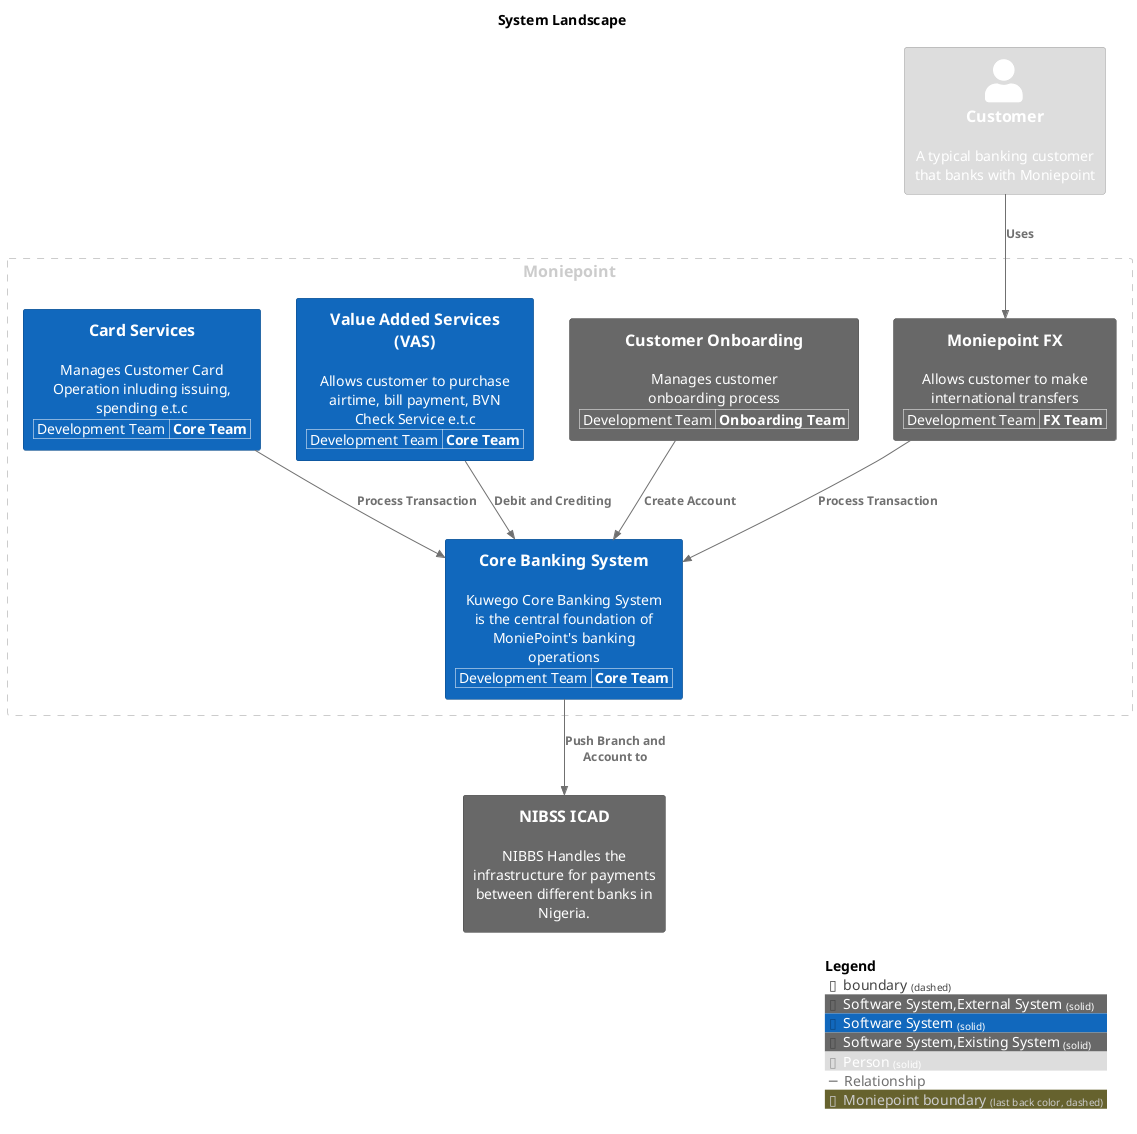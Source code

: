 @startuml
set separator none
title System Landscape

top to bottom direction

!include <C4/C4>
!include <C4/C4_Context>

AddElementTag("Software System,External System", $bgColor="#686868", $borderColor="#484848", $fontColor="#ffffff", $sprite="", $shadowing="", $borderStyle="solid")
AddElementTag("Software System", $bgColor="#1168bd", $borderColor="#0b4884", $fontColor="#ffffff", $sprite="", $shadowing="", $borderStyle="solid")
AddElementTag("Software System,Existing System", $bgColor="#686868", $borderColor="#484848", $fontColor="#ffffff", $sprite="", $shadowing="", $borderStyle="solid")
AddElementTag("Person", $bgColor="#dddddd", $borderColor="#9a9a9a", $fontColor="#ffffff", $sprite="", $shadowing="", $borderStyle="solid")

AddRelTag("Relationship", $textColor="#707070", $lineColor="#707070", $lineStyle = "")

AddBoundaryTag("Moniepoint", $borderColor="#cccccc", $fontColor="#cccccc", $borderStyle="dashed")
Boundary(group_1, "Moniepoint", $tags="Moniepoint") {
  WithoutPropertyHeader()
  AddProperty("Development Team","FX Team")
  System(MoniepointFX, "Moniepoint FX", $descr="Allows customer to make international transfers", $tags="Software System,Existing System", $link="")
  WithoutPropertyHeader()
  AddProperty("Development Team","Onboarding Team")
  System(CustomerOnboarding, "Customer Onboarding", $descr="Manages customer onboarding process", $tags="Software System,Existing System", $link="")
  WithoutPropertyHeader()
  AddProperty("Development Team","Core Team")
  System(ValueAddedServicesVAS, "Value Added Services (VAS)", $descr="Allows customer to purchase airtime, bill payment, BVN Check Service e.t.c", $tags="Software System", $link="")
  WithoutPropertyHeader()
  AddProperty("Development Team","Core Team")
  System(CardServices, "Card Services", $descr="Manages Customer Card Operation inluding issuing, spending e.t.c", $tags="Software System", $link="")
  WithoutPropertyHeader()
  AddProperty("Development Team","Core Team")
  System(CoreBankingSystem, "Core Banking System", $descr="Kuwego Core Banking System is the central foundation of MoniePoint's banking operations", $tags="Software System", $link="")
}

Person(Customer, "Customer", $descr="A typical banking customer that banks with Moniepoint", $tags="Person", $link="")
System(NIBSSICAD, "NIBSS ICAD", $descr="NIBBS Handles the infrastructure for payments between different banks in Nigeria.", $tags="Software System,External System", $link="")

Rel(CoreBankingSystem, NIBSSICAD, "Push Branch and Account to", $techn="", $tags="Relationship", $link="")
Rel(ValueAddedServicesVAS, CoreBankingSystem, "Debit and Crediting", $techn="", $tags="Relationship", $link="")
Rel(CardServices, CoreBankingSystem, "Process Transaction", $techn="", $tags="Relationship", $link="")
Rel(MoniepointFX, CoreBankingSystem, "Process Transaction", $techn="", $tags="Relationship", $link="")
Rel(CustomerOnboarding, CoreBankingSystem, "Create Account", $techn="", $tags="Relationship", $link="")
Rel(Customer, MoniepointFX, "Uses", $techn="", $tags="Relationship", $link="")

SHOW_LEGEND(true)
@enduml